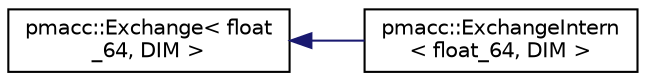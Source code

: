digraph "Graphical Class Hierarchy"
{
 // LATEX_PDF_SIZE
  edge [fontname="Helvetica",fontsize="10",labelfontname="Helvetica",labelfontsize="10"];
  node [fontname="Helvetica",fontsize="10",shape=record];
  rankdir="LR";
  Node0 [label="pmacc::Exchange\< float\l_64, DIM \>",height=0.2,width=0.4,color="black", fillcolor="white", style="filled",URL="$classpmacc_1_1_exchange.html",tooltip=" "];
  Node0 -> Node1 [dir="back",color="midnightblue",fontsize="10",style="solid",fontname="Helvetica"];
  Node1 [label="pmacc::ExchangeIntern\l\< float_64, DIM \>",height=0.2,width=0.4,color="black", fillcolor="white", style="filled",URL="$classpmacc_1_1_exchange_intern.html",tooltip=" "];
}
